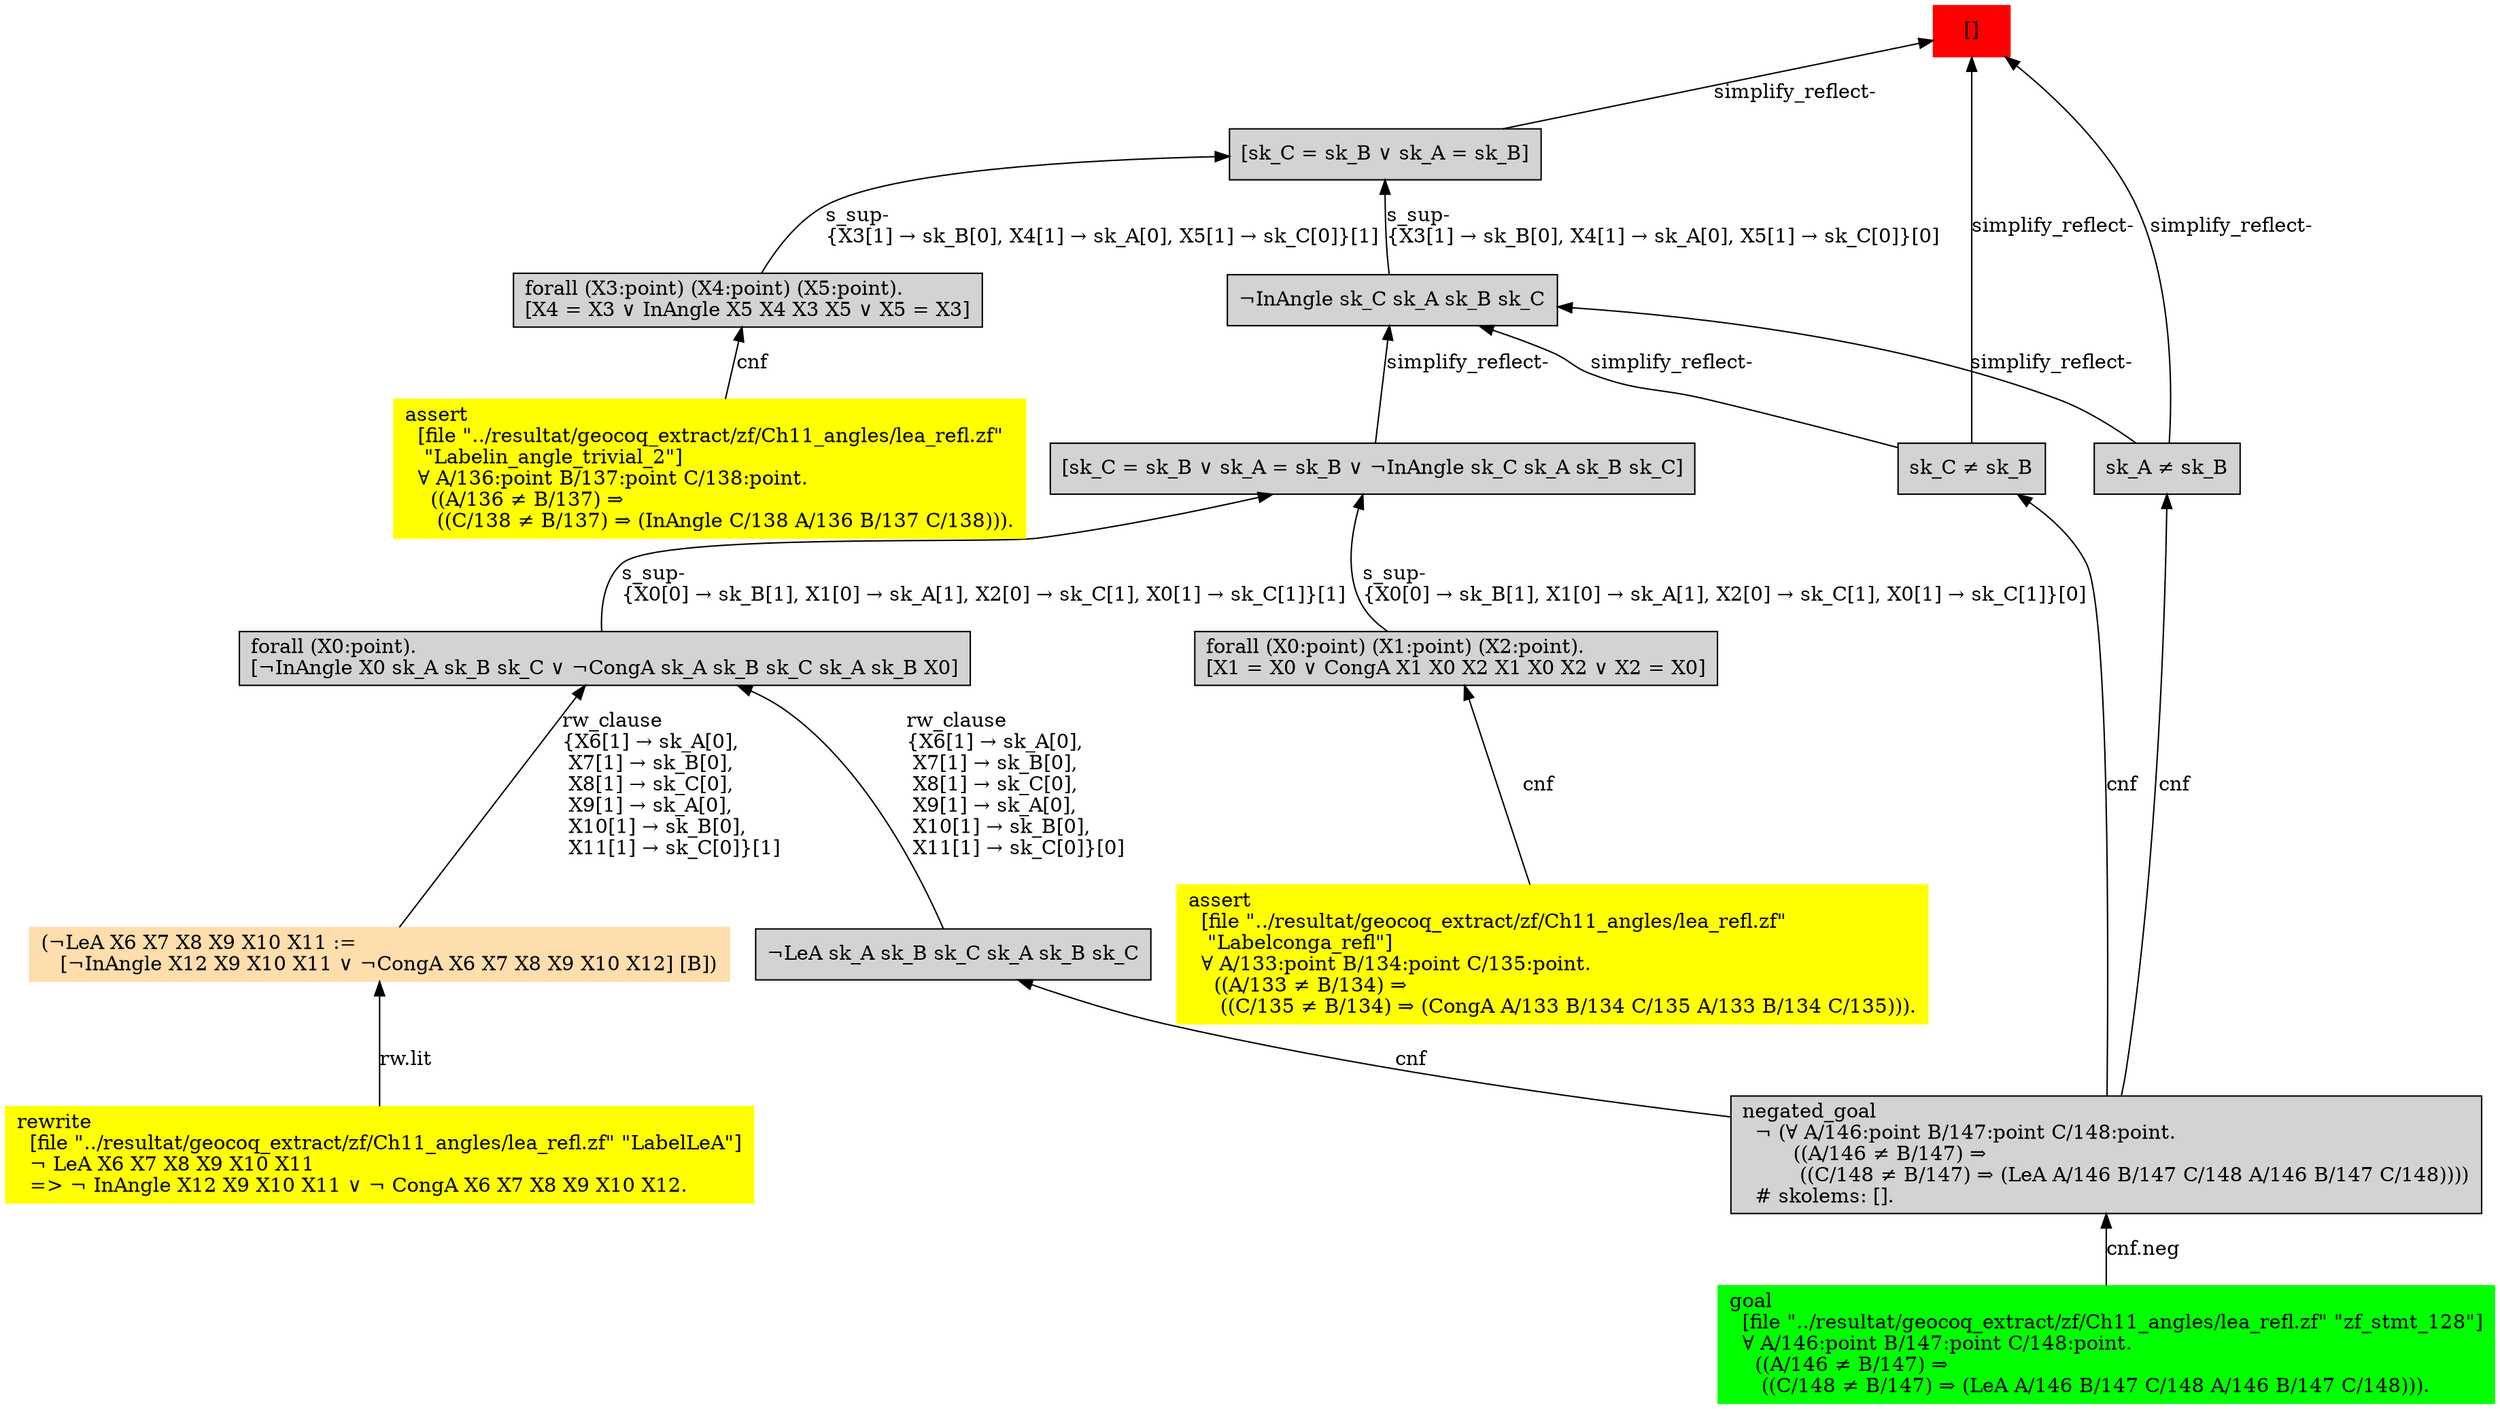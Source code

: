 digraph "unsat_graph" {
  vertex_0 [color=red, label="[]", shape=box, style=filled];
  vertex_0 -> vertex_1 [label="simplify_reflect-", dir="back"];
  vertex_1 [shape=box, label="sk_C ≠ sk_B\l", style=filled];
  vertex_1 -> vertex_2 [label="cnf", dir="back"];
  vertex_2 [shape=box, label="negated_goal\l  ¬ (∀ A/146:point B/147:point C/148:point.\l        ((A/146 ≠ B/147) ⇒\l         ((C/148 ≠ B/147) ⇒ (LeA A/146 B/147 C/148 A/146 B/147 C/148))))\l  # skolems: [].\l", style=filled];
  vertex_2 -> vertex_3 [label="cnf.neg", dir="back"];
  vertex_3 [color=green, shape=box, label="goal\l  [file \"../resultat/geocoq_extract/zf/Ch11_angles/lea_refl.zf\" \"zf_stmt_128\"]\l  ∀ A/146:point B/147:point C/148:point.\l    ((A/146 ≠ B/147) ⇒\l     ((C/148 ≠ B/147) ⇒ (LeA A/146 B/147 C/148 A/146 B/147 C/148))).\l", style=filled];
  vertex_0 -> vertex_4 [label="simplify_reflect-", dir="back"];
  vertex_4 [shape=box, label="sk_A ≠ sk_B\l", style=filled];
  vertex_4 -> vertex_2 [label="cnf", dir="back"];
  vertex_0 -> vertex_5 [label="simplify_reflect-", dir="back"];
  vertex_5 [shape=box, label="[sk_C = sk_B ∨ sk_A = sk_B]\l", style=filled];
  vertex_5 -> vertex_6 [label="s_sup-\l\{X3[1] → sk_B[0], X4[1] → sk_A[0], X5[1] → sk_C[0]\}[0]\l", dir="back"];
  vertex_6 [shape=box, label="¬InAngle sk_C sk_A sk_B sk_C\l", style=filled];
  vertex_6 -> vertex_1 [label="simplify_reflect-", dir="back"];
  vertex_6 -> vertex_4 [label="simplify_reflect-", dir="back"];
  vertex_6 -> vertex_7 [label="simplify_reflect-", dir="back"];
  vertex_7 [shape=box, label="[sk_C = sk_B ∨ sk_A = sk_B ∨ ¬InAngle sk_C sk_A sk_B sk_C]\l", style=filled];
  vertex_7 -> vertex_8 [label="s_sup-\l\{X0[0] → sk_B[1], X1[0] → sk_A[1], X2[0] → sk_C[1], X0[1] → sk_C[1]\}[1]\l", dir="back"];
  vertex_8 [shape=box, label="forall (X0:point).\l[¬InAngle X0 sk_A sk_B sk_C ∨ ¬CongA sk_A sk_B sk_C sk_A sk_B X0]\l", style=filled];
  vertex_8 -> vertex_9 [label="rw_clause\l\{X6[1] → sk_A[0], \l X7[1] → sk_B[0], \l X8[1] → sk_C[0], \l X9[1] → sk_A[0], \l X10[1] → sk_B[0], \l X11[1] → sk_C[0]\}[1]\l", dir="back"];
  vertex_9 [color=navajowhite, shape=box, label="(¬LeA X6 X7 X8 X9 X10 X11 :=\l   [¬InAngle X12 X9 X10 X11 ∨ ¬CongA X6 X7 X8 X9 X10 X12] [B])\l", style=filled];
  vertex_9 -> vertex_10 [label="rw.lit", dir="back"];
  vertex_10 [color=yellow, shape=box, label="rewrite\l  [file \"../resultat/geocoq_extract/zf/Ch11_angles/lea_refl.zf\" \"LabelLeA\"]\l  ¬ LeA X6 X7 X8 X9 X10 X11\l  =\> ¬ InAngle X12 X9 X10 X11 ∨ ¬ CongA X6 X7 X8 X9 X10 X12.\l", style=filled];
  vertex_8 -> vertex_11 [label="rw_clause\l\{X6[1] → sk_A[0], \l X7[1] → sk_B[0], \l X8[1] → sk_C[0], \l X9[1] → sk_A[0], \l X10[1] → sk_B[0], \l X11[1] → sk_C[0]\}[0]\l", dir="back"];
  vertex_11 [shape=box, label="¬LeA sk_A sk_B sk_C sk_A sk_B sk_C\l", style=filled];
  vertex_11 -> vertex_2 [label="cnf", dir="back"];
  vertex_7 -> vertex_12 [label="s_sup-\l\{X0[0] → sk_B[1], X1[0] → sk_A[1], X2[0] → sk_C[1], X0[1] → sk_C[1]\}[0]\l", dir="back"];
  vertex_12 [shape=box, label="forall (X0:point) (X1:point) (X2:point).\l[X1 = X0 ∨ CongA X1 X0 X2 X1 X0 X2 ∨ X2 = X0]\l", style=filled];
  vertex_12 -> vertex_13 [label="cnf", dir="back"];
  vertex_13 [color=yellow, shape=box, label="assert\l  [file \"../resultat/geocoq_extract/zf/Ch11_angles/lea_refl.zf\" \l   \"Labelconga_refl\"]\l  ∀ A/133:point B/134:point C/135:point.\l    ((A/133 ≠ B/134) ⇒\l     ((C/135 ≠ B/134) ⇒ (CongA A/133 B/134 C/135 A/133 B/134 C/135))).\l", style=filled];
  vertex_5 -> vertex_14 [label="s_sup-\l\{X3[1] → sk_B[0], X4[1] → sk_A[0], X5[1] → sk_C[0]\}[1]\l", dir="back"];
  vertex_14 [shape=box, label="forall (X3:point) (X4:point) (X5:point).\l[X4 = X3 ∨ InAngle X5 X4 X3 X5 ∨ X5 = X3]\l", style=filled];
  vertex_14 -> vertex_15 [label="cnf", dir="back"];
  vertex_15 [color=yellow, shape=box, label="assert\l  [file \"../resultat/geocoq_extract/zf/Ch11_angles/lea_refl.zf\" \l   \"Labelin_angle_trivial_2\"]\l  ∀ A/136:point B/137:point C/138:point.\l    ((A/136 ≠ B/137) ⇒\l     ((C/138 ≠ B/137) ⇒ (InAngle C/138 A/136 B/137 C/138))).\l", style=filled];
  }


